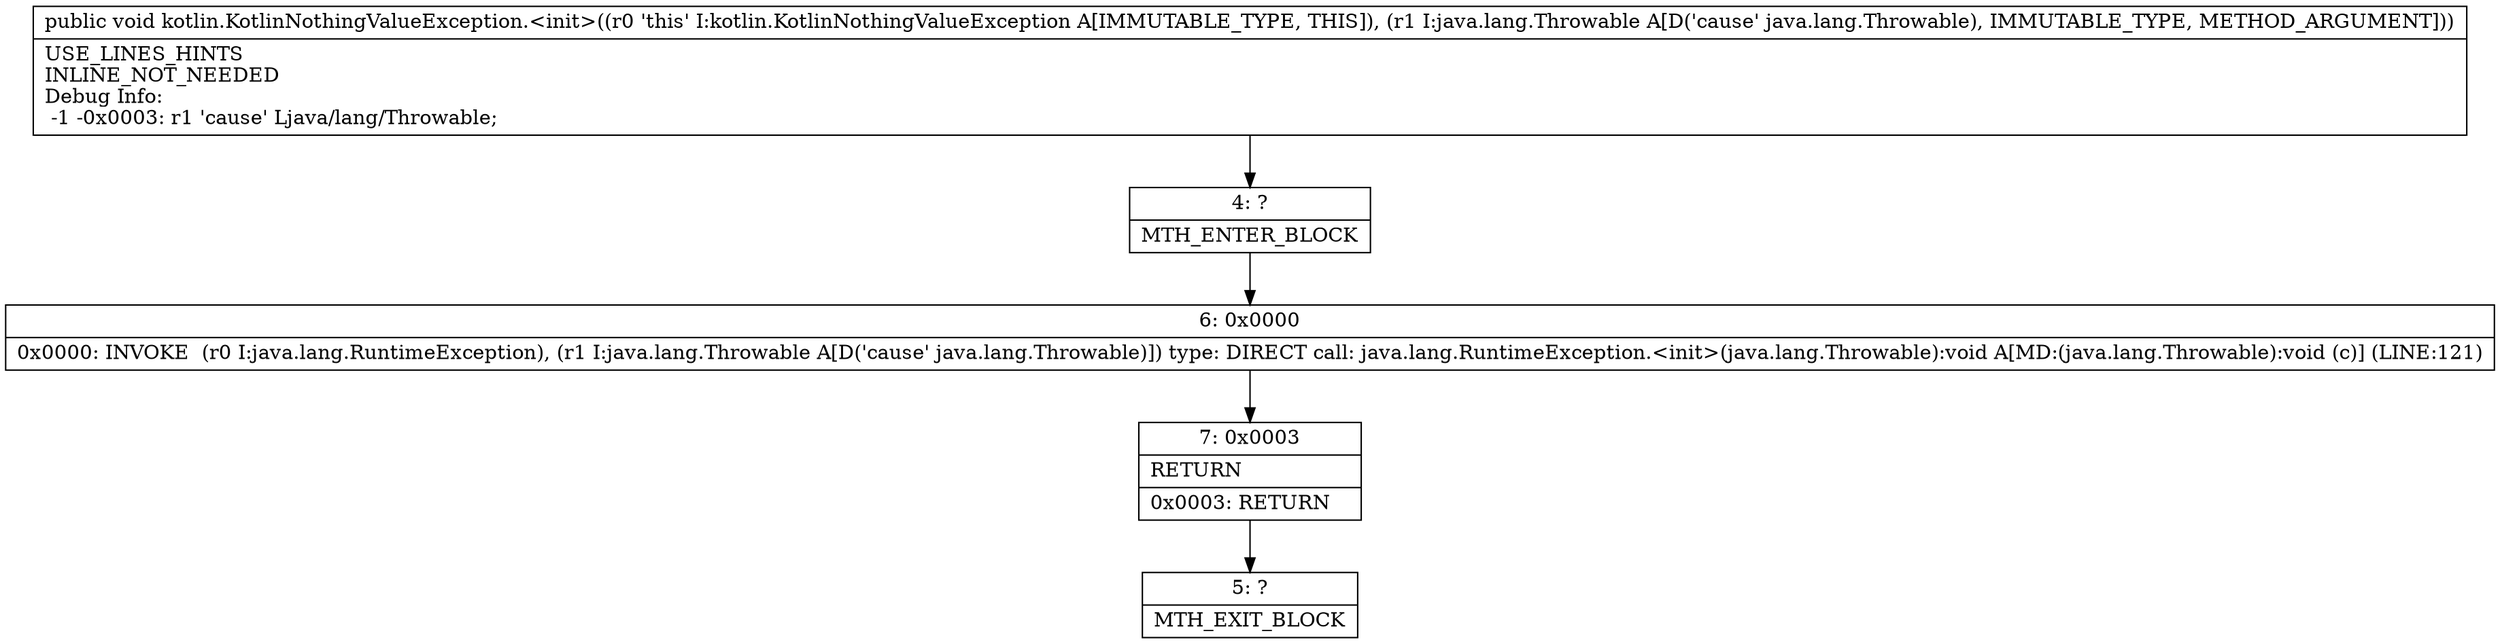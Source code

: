 digraph "CFG forkotlin.KotlinNothingValueException.\<init\>(Ljava\/lang\/Throwable;)V" {
Node_4 [shape=record,label="{4\:\ ?|MTH_ENTER_BLOCK\l}"];
Node_6 [shape=record,label="{6\:\ 0x0000|0x0000: INVOKE  (r0 I:java.lang.RuntimeException), (r1 I:java.lang.Throwable A[D('cause' java.lang.Throwable)]) type: DIRECT call: java.lang.RuntimeException.\<init\>(java.lang.Throwable):void A[MD:(java.lang.Throwable):void (c)] (LINE:121)\l}"];
Node_7 [shape=record,label="{7\:\ 0x0003|RETURN\l|0x0003: RETURN   \l}"];
Node_5 [shape=record,label="{5\:\ ?|MTH_EXIT_BLOCK\l}"];
MethodNode[shape=record,label="{public void kotlin.KotlinNothingValueException.\<init\>((r0 'this' I:kotlin.KotlinNothingValueException A[IMMUTABLE_TYPE, THIS]), (r1 I:java.lang.Throwable A[D('cause' java.lang.Throwable), IMMUTABLE_TYPE, METHOD_ARGUMENT]))  | USE_LINES_HINTS\lINLINE_NOT_NEEDED\lDebug Info:\l  \-1 \-0x0003: r1 'cause' Ljava\/lang\/Throwable;\l}"];
MethodNode -> Node_4;Node_4 -> Node_6;
Node_6 -> Node_7;
Node_7 -> Node_5;
}

